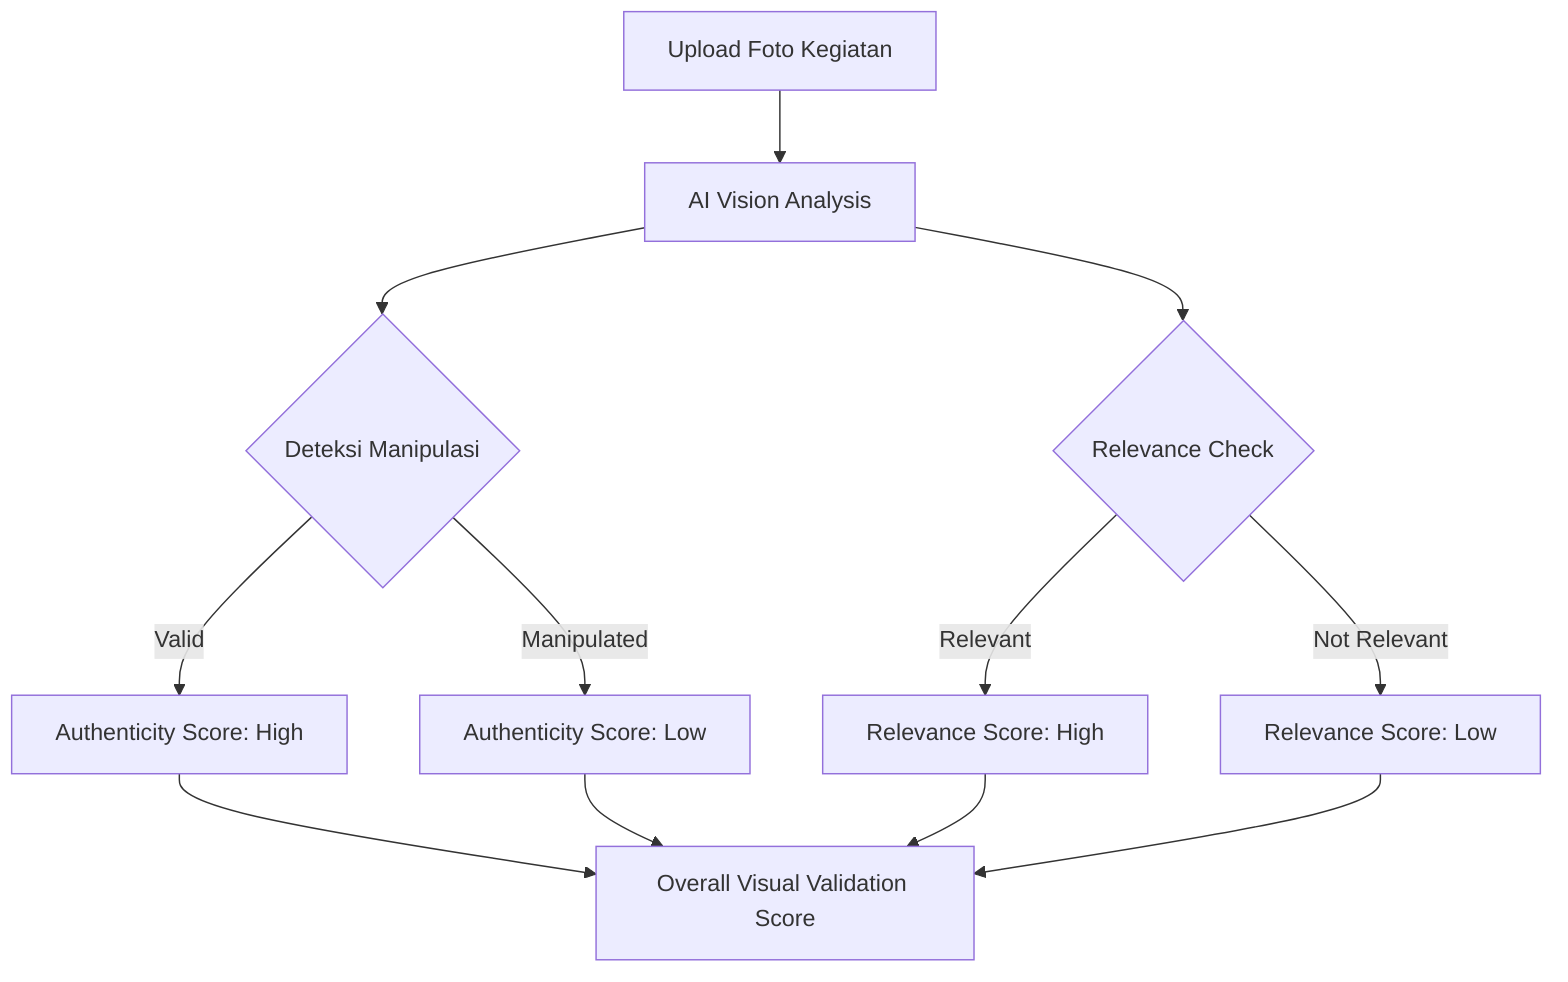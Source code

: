 graph TD
    A[Upload Foto Kegiatan] --> B[AI Vision Analysis]
    B --> C{Deteksi Manipulasi}
    C -->|Valid| D[Authenticity Score: High]
    C -->|Manipulated| E[Authenticity Score: Low]
    B --> F{Relevance Check}
    F -->|Relevant| G[Relevance Score: High]
    F -->|Not Relevant| H[Relevance Score: Low]
    D --> I[Overall Visual Validation Score]
    E --> I
    G --> I
    H --> I